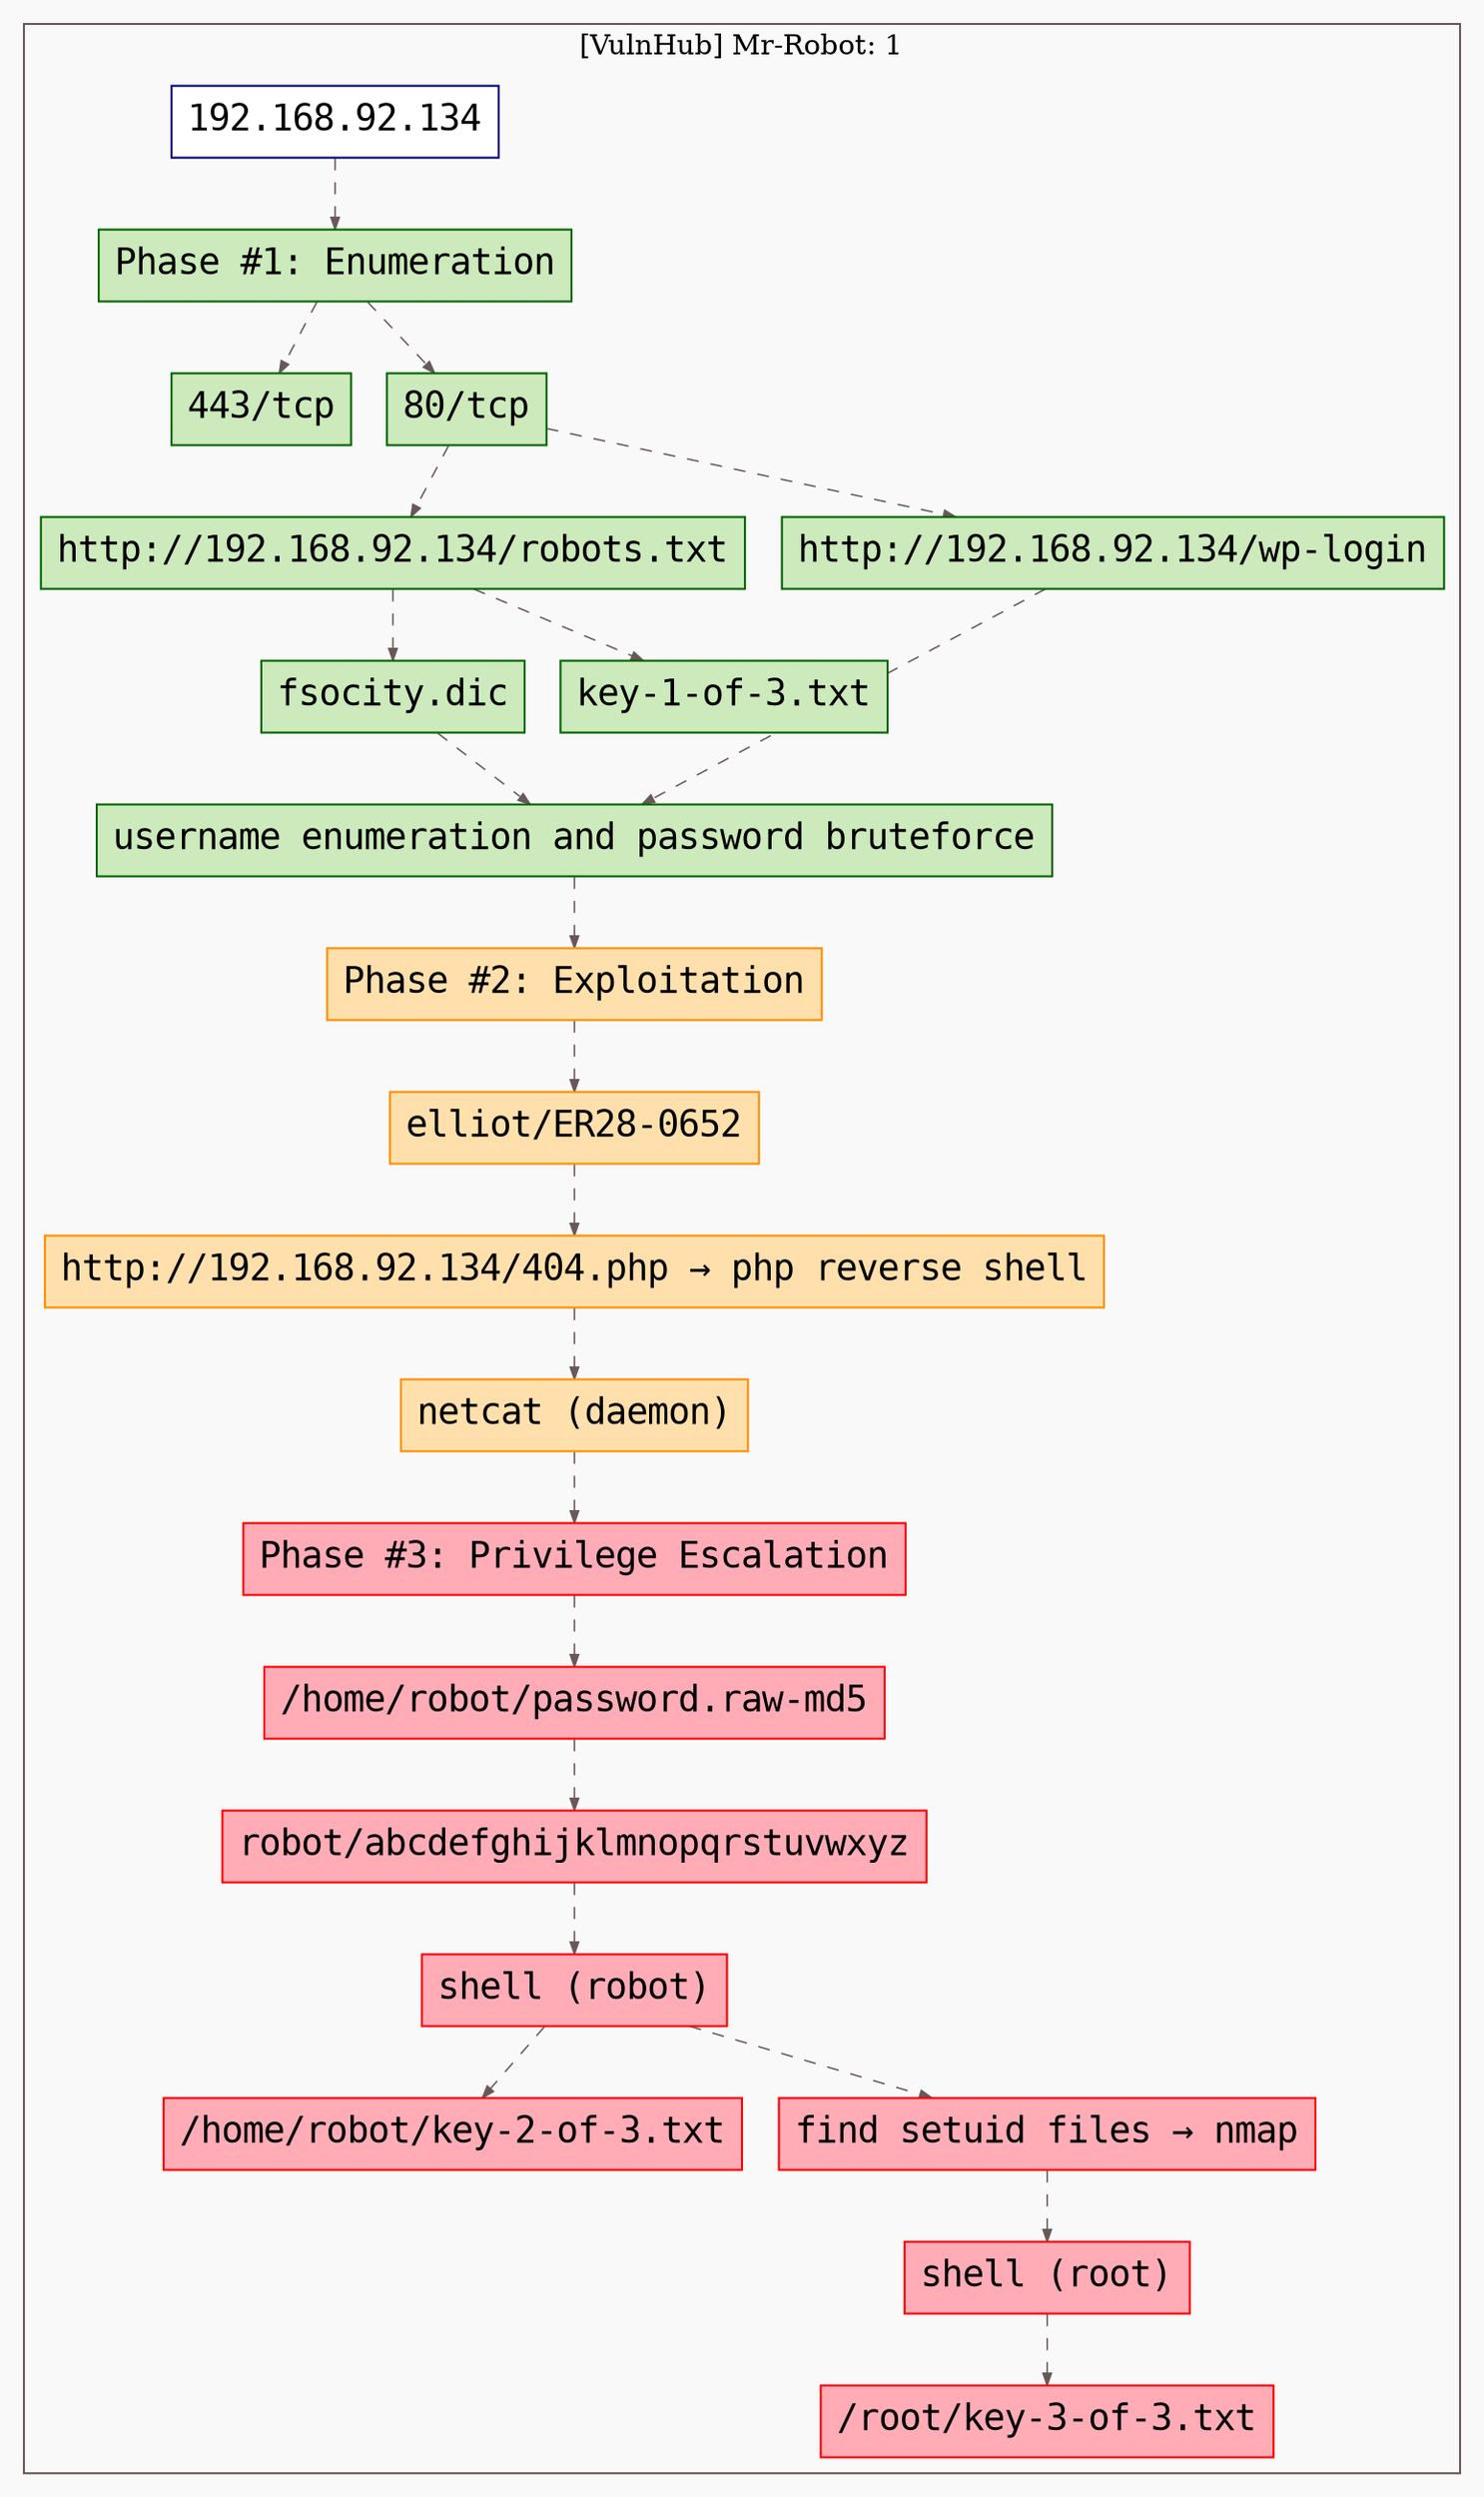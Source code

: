 digraph G {
  #rankdir=LR;
  nodesdictep=1.0; splines="line"; K=0.6; overlap=scale; fixedsize=true; resolution=72; bgcolor="#f9f9f9"; outputorder="edgesfirst";
  node [fontname="courier" fontsize=18 shape=box width=0.25 fillcolor="white" style="filled,solid"];
  edge [style=dashed color="#665957" penwidth=0.75 arrowsize=0.6];

  0[label="192.168.92.134" color="navyblue" fillcolor="#ffffff" tooltip="[VulnHub] Mr-Robot: 1"];
  10[label="http://192.168.92.134/404.php → php reverse shell" color="darkorange" fillcolor="#ffe0ac" tooltip="Phase #2:Exploitation"];
  11[label="netcat (daemon)" color="darkorange" fillcolor="#ffe0ac" tooltip="Phase #2:Exploitation"];
  12[label="Phase #3: Privilege Escalation" color="red" fillcolor="#ffacb7" tooltip="Phase #3:Privilege Escalation"];
  13[label="/home/robot/password.raw-md5" color="red" fillcolor="#ffacb7" tooltip="Phase #3:Privilege Escalation"];
  14[label="robot/abcdefghijklmnopqrstuvwxyz" color="red" fillcolor="#ffacb7" tooltip="Phase #3:Privilege Escalation"];
  15[label="shell (robot)" color="red" fillcolor="#ffacb7" tooltip="Phase #3:Privilege Escalation"];
  16[label="/home/robot/key-2-of-3.txt" color="red" fillcolor="#ffacb7" tooltip="Phase #3:Privilege Escalation"];
  17[label="find setuid files → nmap" color="red" fillcolor="#ffacb7" tooltip="Phase #3:Privilege Escalation"];
  18[label="shell (root)" color="red" fillcolor="#ffacb7" tooltip="Phase #3:Privilege Escalation"];
  19[label="/root/key-3-of-3.txt" color="red" fillcolor="#ffacb7" tooltip="Phase #3:Privilege Escalation"];
  1[label="Phase #1: Enumeration" color="darkgreen" fillcolor="#cceabb" tooltip="Phase #1:Enumeration"];
  20[label="443/tcp" color="darkgreen" fillcolor="#cceabb" tooltip="Phase #1:Enumeration"];
  2[label="80/tcp" color="darkgreen" fillcolor="#cceabb" tooltip="Phase #1:Enumeration"];
  3[label="http://192.168.92.134/robots.txt" color="darkgreen" fillcolor="#cceabb" tooltip="Phase #1:Enumeration"];
  4[label="fsocity.dic" color="darkgreen" fillcolor="#cceabb" tooltip="Phase #1:Enumeration"];
  5[label="username enumeration and password bruteforce" color="darkgreen" fillcolor="#cceabb" tooltip="Phase #1:Enumeration"];
  6[label="key-1-of-3.txt" color="darkgreen" fillcolor="#cceabb" tooltip="Phase #1:Enumeration"];
  7[label="http://192.168.92.134/wp-login" color="darkgreen" fillcolor="#cceabb" tooltip="Phase #1:Enumeration"];
  8[label="Phase #2: Exploitation" color="darkorange" fillcolor="#ffe0ac" tooltip="Phase #2:Exploitation"];
  9[label="elliot/ER28-0652" color="darkorange" fillcolor="#ffe0ac" tooltip="Phase #2:Exploitation"];

  subgraph cluster_0 {
    node [style="filled,solid"];
    label = "[VulnHub] Mr-Robot: 1";
    color = "#665957";
    0 -> 1 [color="#665957"];
    1 -> 2 [color="#665957"];
    1 -> 20 [color="#665957"];
    10 -> 11 [color="#665957"];
    11 -> 12 [color="#665957"];
    12 -> 13 [color="#665957"];
    13 -> 14 [color="#665957"];
    14 -> 15 [color="#665957"];
    15 -> 16 [color="#665957"];
    15 -> 17 [color="#665957"];
    17 -> 18 [color="#665957"];
    18 -> 19 [color="#665957"];
    2 -> 3 [color="#665957"];
    2 -> 7 [color="#665957"];
    3 -> 4 [color="#665957"];
    3 -> 6 [color="#665957"];
    4 -> 5 [color="#665957"];
    5 -> 8 [color="#665957"];
    7 -> 5 [color="#665957"];
    8 -> 9 [color="#665957"];
    9 -> 10 [color="#665957"];
  }
}

